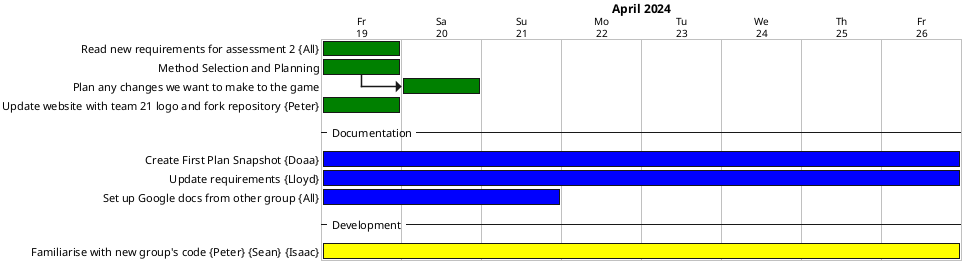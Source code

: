 @startgantt
printscale daily zoom 5
Label on first column and right aligned
hide footbox
hide ressources footbox

Project starts the 19 of April 2024
<style>
ganttDiagram {
	task {
		BackGroundColor Green
	}
}
</style>
[Read new requirements for assessment 2] on {All} starts D+0
[Method Selection and Planning] -> [Plan any changes we want to make to the game]
[Update website with team 21 logo and fork repository] on {Peter} starts D+0


--Documentation--

<style>
ganttDiagram {
	task {
		BackGroundColor Blue
	}
}
</style>
[Create First Plan Snapshot] on {Doaa} starts 2024-04-19 and ends 2024-04-26
[Update requirements] on {Lloyd} starts 2024-04-19 and ends 2024-04-26
[Set up Google docs from other group] on {All} starts D+0 and ends 2024-04-21

--Development--
<style>
ganttDiagram {
	task {
		BackGroundColor Yellow
	}
}
</style>
[Familiarise with new group's code] on {Peter} {Sean} {Isaac} starts 2024-04-19 and ends 2024-04-26


@endgantt
